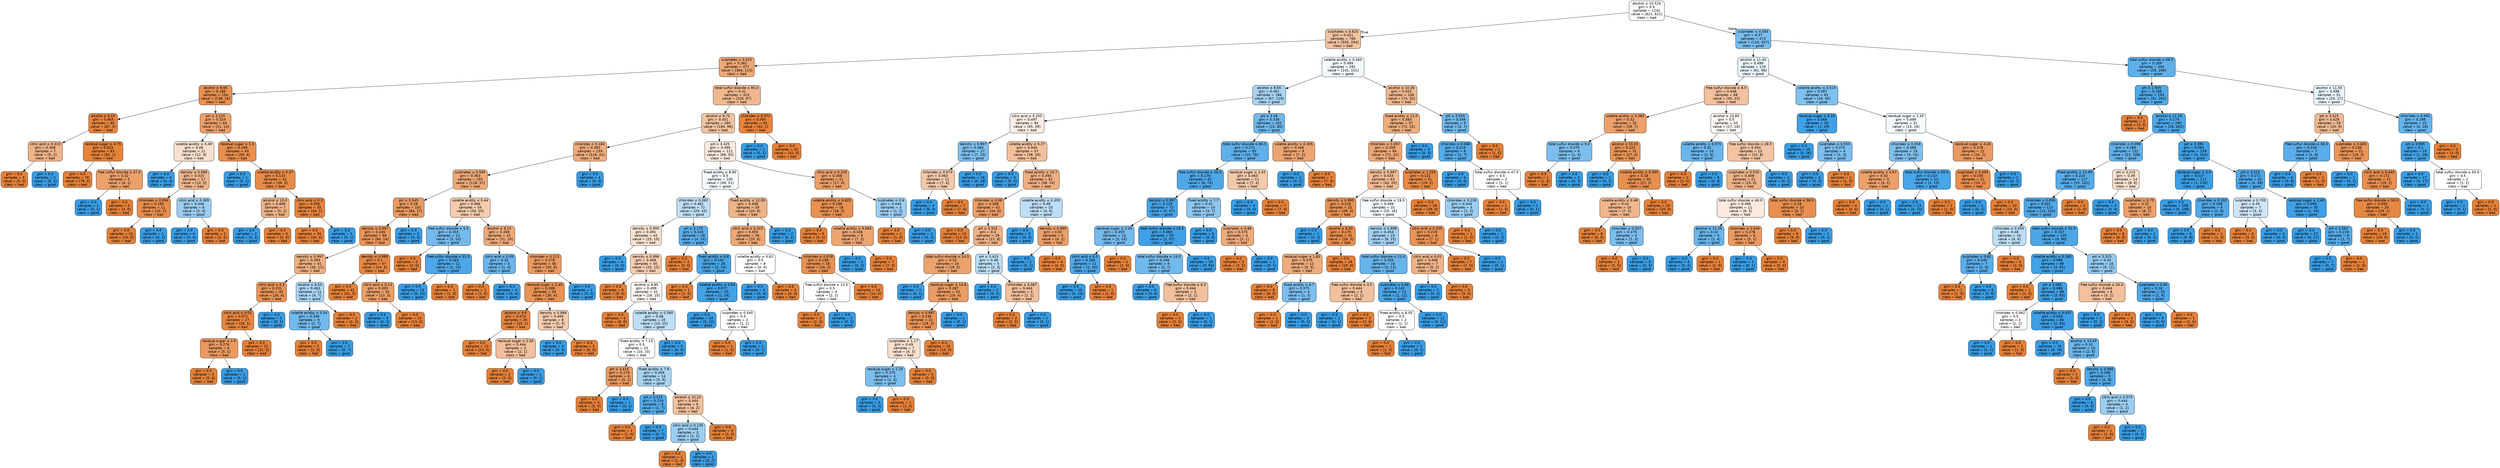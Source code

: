 digraph Tree {
node [shape=box, style="filled, rounded", color="black", fontname="helvetica"] ;
edge [fontname="helvetica"] ;
0 [label=<alcohol &le; 10.525<br/>gini = 0.5<br/>samples = 1242<br/>value = [621, 621]<br/>class = bad>, fillcolor="#ffffff"] ;
1 [label=<sulphates &le; 0.625<br/>gini = 0.451<br/>samples = 769<br/>value = [505, 264]<br/>class = bad>, fillcolor="#f3c3a1"] ;
0 -> 1 [labeldistance=2.5, labelangle=45, headlabel="True"] ;
2 [label=<sulphates &le; 0.525<br/>gini = 0.362<br/>samples = 477<br/>value = [364, 113]<br/>class = bad>, fillcolor="#eda876"] ;
1 -> 2 ;
3 [label=<alcohol &le; 9.65<br/>gini = 0.186<br/>samples = 154<br/>value = [138, 16]<br/>class = bad>, fillcolor="#e89050"] ;
2 -> 3 ;
4 [label=<alcohol &le; 9.15<br/>gini = 0.064<br/>samples = 90<br/>value = [87, 3]<br/>class = bad>, fillcolor="#e68540"] ;
3 -> 4 ;
5 [label=<citric acid &le; 0.315<br/>gini = 0.408<br/>samples = 7<br/>value = [5, 2]<br/>class = bad>, fillcolor="#efb388"] ;
4 -> 5 ;
6 [label=<gini = 0.0<br/>samples = 5<br/>value = [5, 0]<br/>class = bad>, fillcolor="#e58139"] ;
5 -> 6 ;
7 [label=<gini = 0.0<br/>samples = 2<br/>value = [0, 2]<br/>class = good>, fillcolor="#399de5"] ;
5 -> 7 ;
8 [label=<residual sugar &le; 4.75<br/>gini = 0.024<br/>samples = 83<br/>value = [82, 1]<br/>class = bad>, fillcolor="#e5833b"] ;
4 -> 8 ;
9 [label=<gini = 0.0<br/>samples = 78<br/>value = [78, 0]<br/>class = bad>, fillcolor="#e58139"] ;
8 -> 9 ;
10 [label=<free sulfur dioxide &le; 27.0<br/>gini = 0.32<br/>samples = 5<br/>value = [4, 1]<br/>class = bad>, fillcolor="#eca06a"] ;
8 -> 10 ;
11 [label=<gini = 0.0<br/>samples = 1<br/>value = [0, 1]<br/>class = good>, fillcolor="#399de5"] ;
10 -> 11 ;
12 [label=<gini = 0.0<br/>samples = 4<br/>value = [4, 0]<br/>class = bad>, fillcolor="#e58139"] ;
10 -> 12 ;
13 [label=<pH &le; 3.225<br/>gini = 0.324<br/>samples = 64<br/>value = [51, 13]<br/>class = bad>, fillcolor="#eca16b"] ;
3 -> 13 ;
14 [label=<volatile acidity &le; 0.49<br/>gini = 0.49<br/>samples = 21<br/>value = [12, 9]<br/>class = bad>, fillcolor="#f8e0ce"] ;
13 -> 14 ;
15 [label=<gini = 0.0<br/>samples = 4<br/>value = [0, 4]<br/>class = good>, fillcolor="#399de5"] ;
14 -> 15 ;
16 [label=<density &le; 0.996<br/>gini = 0.415<br/>samples = 17<br/>value = [12, 5]<br/>class = bad>, fillcolor="#f0b58b"] ;
14 -> 16 ;
17 [label=<chlorides &le; 0.094<br/>gini = 0.165<br/>samples = 11<br/>value = [10, 1]<br/>class = bad>, fillcolor="#e88e4d"] ;
16 -> 17 ;
18 [label=<gini = 0.0<br/>samples = 10<br/>value = [10, 0]<br/>class = bad>, fillcolor="#e58139"] ;
17 -> 18 ;
19 [label=<gini = 0.0<br/>samples = 1<br/>value = [0, 1]<br/>class = good>, fillcolor="#399de5"] ;
17 -> 19 ;
20 [label=<citric acid &le; 0.365<br/>gini = 0.444<br/>samples = 6<br/>value = [2, 4]<br/>class = good>, fillcolor="#9ccef2"] ;
16 -> 20 ;
21 [label=<gini = 0.0<br/>samples = 4<br/>value = [0, 4]<br/>class = good>, fillcolor="#399de5"] ;
20 -> 21 ;
22 [label=<gini = 0.0<br/>samples = 2<br/>value = [2, 0]<br/>class = bad>, fillcolor="#e58139"] ;
20 -> 22 ;
23 [label=<residual sugar &le; 1.3<br/>gini = 0.169<br/>samples = 43<br/>value = [39, 4]<br/>class = bad>, fillcolor="#e88e4d"] ;
13 -> 23 ;
24 [label=<gini = 0.0<br/>samples = 1<br/>value = [0, 1]<br/>class = good>, fillcolor="#399de5"] ;
23 -> 24 ;
25 [label=<volatile acidity &le; 0.47<br/>gini = 0.133<br/>samples = 42<br/>value = [39, 3]<br/>class = bad>, fillcolor="#e78b48"] ;
23 -> 25 ;
26 [label=<alcohol &le; 10.0<br/>gini = 0.408<br/>samples = 7<br/>value = [5, 2]<br/>class = bad>, fillcolor="#efb388"] ;
25 -> 26 ;
27 [label=<gini = 0.0<br/>samples = 2<br/>value = [0, 2]<br/>class = good>, fillcolor="#399de5"] ;
26 -> 27 ;
28 [label=<gini = 0.0<br/>samples = 5<br/>value = [5, 0]<br/>class = bad>, fillcolor="#e58139"] ;
26 -> 28 ;
29 [label=<citric acid &le; 0.3<br/>gini = 0.056<br/>samples = 35<br/>value = [34, 1]<br/>class = bad>, fillcolor="#e6853f"] ;
25 -> 29 ;
30 [label=<gini = 0.0<br/>samples = 34<br/>value = [34, 0]<br/>class = bad>, fillcolor="#e58139"] ;
29 -> 30 ;
31 [label=<gini = 0.0<br/>samples = 1<br/>value = [0, 1]<br/>class = good>, fillcolor="#399de5"] ;
29 -> 31 ;
32 [label=<total sulfur dioxide &le; 95.0<br/>gini = 0.42<br/>samples = 323<br/>value = [226, 97]<br/>class = bad>, fillcolor="#f0b78e"] ;
2 -> 32 ;
33 [label=<alcohol &le; 9.75<br/>gini = 0.451<br/>samples = 280<br/>value = [184, 96]<br/>class = bad>, fillcolor="#f3c3a0"] ;
32 -> 33 ;
34 [label=<chlorides &le; 0.184<br/>gini = 0.383<br/>samples = 159<br/>value = [118, 41]<br/>class = bad>, fillcolor="#eead7e"] ;
33 -> 34 ;
35 [label=<sulphates &le; 0.585<br/>gini = 0.363<br/>samples = 155<br/>value = [118, 37]<br/>class = bad>, fillcolor="#eda977"] ;
34 -> 35 ;
36 [label=<pH &le; 3.545<br/>gini = 0.28<br/>samples = 101<br/>value = [84, 17]<br/>class = bad>, fillcolor="#ea9a61"] ;
35 -> 36 ;
37 [label=<density &le; 0.997<br/>gini = 0.245<br/>samples = 98<br/>value = [84, 14]<br/>class = bad>, fillcolor="#e9965a"] ;
36 -> 37 ;
38 [label=<density &le; 0.997<br/>gini = 0.393<br/>samples = 41<br/>value = [30, 11]<br/>class = bad>, fillcolor="#efaf82"] ;
37 -> 38 ;
39 [label=<citric acid &le; 0.3<br/>gini = 0.231<br/>samples = 30<br/>value = [26, 4]<br/>class = bad>, fillcolor="#e99457"] ;
38 -> 39 ;
40 [label=<citric acid &le; 0.02<br/>gini = 0.071<br/>samples = 27<br/>value = [26, 1]<br/>class = bad>, fillcolor="#e68641"] ;
39 -> 40 ;
41 [label=<residual sugar &le; 2.0<br/>gini = 0.278<br/>samples = 6<br/>value = [5, 1]<br/>class = bad>, fillcolor="#ea9a61"] ;
40 -> 41 ;
42 [label=<gini = 0.0<br/>samples = 5<br/>value = [5, 0]<br/>class = bad>, fillcolor="#e58139"] ;
41 -> 42 ;
43 [label=<gini = 0.0<br/>samples = 1<br/>value = [0, 1]<br/>class = good>, fillcolor="#399de5"] ;
41 -> 43 ;
44 [label=<gini = 0.0<br/>samples = 21<br/>value = [21, 0]<br/>class = bad>, fillcolor="#e58139"] ;
40 -> 44 ;
45 [label=<gini = 0.0<br/>samples = 3<br/>value = [0, 3]<br/>class = good>, fillcolor="#399de5"] ;
39 -> 45 ;
46 [label=<alcohol &le; 9.55<br/>gini = 0.463<br/>samples = 11<br/>value = [4, 7]<br/>class = good>, fillcolor="#aad5f4"] ;
38 -> 46 ;
47 [label=<volatile acidity &le; 0.54<br/>gini = 0.346<br/>samples = 9<br/>value = [2, 7]<br/>class = good>, fillcolor="#72b9ec"] ;
46 -> 47 ;
48 [label=<gini = 0.0<br/>samples = 2<br/>value = [2, 0]<br/>class = bad>, fillcolor="#e58139"] ;
47 -> 48 ;
49 [label=<gini = 0.0<br/>samples = 7<br/>value = [0, 7]<br/>class = good>, fillcolor="#399de5"] ;
47 -> 49 ;
50 [label=<gini = 0.0<br/>samples = 2<br/>value = [2, 0]<br/>class = bad>, fillcolor="#e58139"] ;
46 -> 50 ;
51 [label=<density &le; 0.999<br/>gini = 0.1<br/>samples = 57<br/>value = [54, 3]<br/>class = bad>, fillcolor="#e68844"] ;
37 -> 51 ;
52 [label=<gini = 0.0<br/>samples = 41<br/>value = [41, 0]<br/>class = bad>, fillcolor="#e58139"] ;
51 -> 52 ;
53 [label=<citric acid &le; 0.13<br/>gini = 0.305<br/>samples = 16<br/>value = [13, 3]<br/>class = bad>, fillcolor="#eb9e67"] ;
51 -> 53 ;
54 [label=<gini = 0.0<br/>samples = 3<br/>value = [0, 3]<br/>class = good>, fillcolor="#399de5"] ;
53 -> 54 ;
55 [label=<gini = 0.0<br/>samples = 13<br/>value = [13, 0]<br/>class = bad>, fillcolor="#e58139"] ;
53 -> 55 ;
56 [label=<gini = 0.0<br/>samples = 3<br/>value = [0, 3]<br/>class = good>, fillcolor="#399de5"] ;
36 -> 56 ;
57 [label=<volatile acidity &le; 0.44<br/>gini = 0.466<br/>samples = 54<br/>value = [34, 20]<br/>class = bad>, fillcolor="#f4cbad"] ;
35 -> 57 ;
58 [label=<free sulfur dioxide &le; 5.5<br/>gini = 0.355<br/>samples = 13<br/>value = [3, 10]<br/>class = good>, fillcolor="#74baed"] ;
57 -> 58 ;
59 [label=<gini = 0.0<br/>samples = 2<br/>value = [2, 0]<br/>class = bad>, fillcolor="#e58139"] ;
58 -> 59 ;
60 [label=<free sulfur dioxide &le; 31.5<br/>gini = 0.165<br/>samples = 11<br/>value = [1, 10]<br/>class = good>, fillcolor="#4da7e8"] ;
58 -> 60 ;
61 [label=<gini = 0.0<br/>samples = 10<br/>value = [0, 10]<br/>class = good>, fillcolor="#399de5"] ;
60 -> 61 ;
62 [label=<gini = 0.0<br/>samples = 1<br/>value = [1, 0]<br/>class = bad>, fillcolor="#e58139"] ;
60 -> 62 ;
63 [label=<alcohol &le; 9.15<br/>gini = 0.369<br/>samples = 41<br/>value = [31, 10]<br/>class = bad>, fillcolor="#edaa79"] ;
57 -> 63 ;
64 [label=<citric acid &le; 0.09<br/>gini = 0.32<br/>samples = 5<br/>value = [1, 4]<br/>class = good>, fillcolor="#6ab6ec"] ;
63 -> 64 ;
65 [label=<gini = 0.0<br/>samples = 1<br/>value = [1, 0]<br/>class = bad>, fillcolor="#e58139"] ;
64 -> 65 ;
66 [label=<gini = 0.0<br/>samples = 4<br/>value = [0, 4]<br/>class = good>, fillcolor="#399de5"] ;
64 -> 66 ;
67 [label=<chlorides &le; 0.113<br/>gini = 0.278<br/>samples = 36<br/>value = [30, 6]<br/>class = bad>, fillcolor="#ea9a61"] ;
63 -> 67 ;
68 [label=<residual sugar &le; 2.45<br/>gini = 0.208<br/>samples = 34<br/>value = [30, 4]<br/>class = bad>, fillcolor="#e89253"] ;
67 -> 68 ;
69 [label=<alcohol &le; 9.6<br/>gini = 0.074<br/>samples = 26<br/>value = [25, 1]<br/>class = bad>, fillcolor="#e68641"] ;
68 -> 69 ;
70 [label=<gini = 0.0<br/>samples = 23<br/>value = [23, 0]<br/>class = bad>, fillcolor="#e58139"] ;
69 -> 70 ;
71 [label=<residual sugar &le; 2.05<br/>gini = 0.444<br/>samples = 3<br/>value = [2, 1]<br/>class = bad>, fillcolor="#f2c09c"] ;
69 -> 71 ;
72 [label=<gini = 0.0<br/>samples = 2<br/>value = [2, 0]<br/>class = bad>, fillcolor="#e58139"] ;
71 -> 72 ;
73 [label=<gini = 0.0<br/>samples = 1<br/>value = [0, 1]<br/>class = good>, fillcolor="#399de5"] ;
71 -> 73 ;
74 [label=<density &le; 0.998<br/>gini = 0.469<br/>samples = 8<br/>value = [5, 3]<br/>class = bad>, fillcolor="#f5cdb0"] ;
68 -> 74 ;
75 [label=<gini = 0.0<br/>samples = 3<br/>value = [0, 3]<br/>class = good>, fillcolor="#399de5"] ;
74 -> 75 ;
76 [label=<gini = 0.0<br/>samples = 5<br/>value = [5, 0]<br/>class = bad>, fillcolor="#e58139"] ;
74 -> 76 ;
77 [label=<gini = 0.0<br/>samples = 2<br/>value = [0, 2]<br/>class = good>, fillcolor="#399de5"] ;
67 -> 77 ;
78 [label=<gini = 0.0<br/>samples = 4<br/>value = [0, 4]<br/>class = good>, fillcolor="#399de5"] ;
34 -> 78 ;
79 [label=<pH &le; 3.425<br/>gini = 0.496<br/>samples = 121<br/>value = [66, 55]<br/>class = bad>, fillcolor="#fbeade"] ;
33 -> 79 ;
80 [label=<fixed acidity &le; 8.85<br/>gini = 0.5<br/>samples = 100<br/>value = [49, 51]<br/>class = good>, fillcolor="#f7fbfe"] ;
79 -> 80 ;
81 [label=<chlorides &le; 0.082<br/>gini = 0.481<br/>samples = 72<br/>value = [29, 43]<br/>class = good>, fillcolor="#bfdff7"] ;
80 -> 81 ;
82 [label=<density &le; 0.995<br/>gini = 0.491<br/>samples = 44<br/>value = [25, 19]<br/>class = bad>, fillcolor="#f9e1cf"] ;
81 -> 82 ;
83 [label=<gini = 0.0<br/>samples = 4<br/>value = [0, 4]<br/>class = good>, fillcolor="#399de5"] ;
82 -> 83 ;
84 [label=<density &le; 0.996<br/>gini = 0.469<br/>samples = 40<br/>value = [25, 15]<br/>class = bad>, fillcolor="#f5cdb0"] ;
82 -> 84 ;
85 [label=<gini = 0.0<br/>samples = 9<br/>value = [9, 0]<br/>class = bad>, fillcolor="#e58139"] ;
84 -> 85 ;
86 [label=<alcohol &le; 9.85<br/>gini = 0.499<br/>samples = 31<br/>value = [16, 15]<br/>class = bad>, fillcolor="#fdf7f3"] ;
84 -> 86 ;
87 [label=<gini = 0.0<br/>samples = 6<br/>value = [6, 0]<br/>class = bad>, fillcolor="#e58139"] ;
86 -> 87 ;
88 [label=<volatile acidity &le; 0.585<br/>gini = 0.48<br/>samples = 25<br/>value = [10, 15]<br/>class = good>, fillcolor="#bddef6"] ;
86 -> 88 ;
89 [label=<fixed acidity &le; 7.15<br/>gini = 0.5<br/>samples = 20<br/>value = [10, 10]<br/>class = bad>, fillcolor="#ffffff"] ;
88 -> 89 ;
90 [label=<pH &le; 3.415<br/>gini = 0.278<br/>samples = 6<br/>value = [5, 1]<br/>class = bad>, fillcolor="#ea9a61"] ;
89 -> 90 ;
91 [label=<gini = 0.0<br/>samples = 5<br/>value = [5, 0]<br/>class = bad>, fillcolor="#e58139"] ;
90 -> 91 ;
92 [label=<gini = 0.0<br/>samples = 1<br/>value = [0, 1]<br/>class = good>, fillcolor="#399de5"] ;
90 -> 92 ;
93 [label=<fixed acidity &le; 7.9<br/>gini = 0.459<br/>samples = 14<br/>value = [5, 9]<br/>class = good>, fillcolor="#a7d3f3"] ;
89 -> 93 ;
94 [label=<pH &le; 3.215<br/>gini = 0.219<br/>samples = 8<br/>value = [1, 7]<br/>class = good>, fillcolor="#55abe9"] ;
93 -> 94 ;
95 [label=<gini = 0.0<br/>samples = 1<br/>value = [1, 0]<br/>class = bad>, fillcolor="#e58139"] ;
94 -> 95 ;
96 [label=<gini = 0.0<br/>samples = 7<br/>value = [0, 7]<br/>class = good>, fillcolor="#399de5"] ;
94 -> 96 ;
97 [label=<alcohol &le; 10.25<br/>gini = 0.444<br/>samples = 6<br/>value = [4, 2]<br/>class = bad>, fillcolor="#f2c09c"] ;
93 -> 97 ;
98 [label=<citric acid &le; 0.135<br/>gini = 0.444<br/>samples = 3<br/>value = [1, 2]<br/>class = good>, fillcolor="#9ccef2"] ;
97 -> 98 ;
99 [label=<gini = 0.0<br/>samples = 1<br/>value = [1, 0]<br/>class = bad>, fillcolor="#e58139"] ;
98 -> 99 ;
100 [label=<gini = 0.0<br/>samples = 2<br/>value = [0, 2]<br/>class = good>, fillcolor="#399de5"] ;
98 -> 100 ;
101 [label=<gini = 0.0<br/>samples = 3<br/>value = [3, 0]<br/>class = bad>, fillcolor="#e58139"] ;
97 -> 101 ;
102 [label=<gini = 0.0<br/>samples = 5<br/>value = [0, 5]<br/>class = good>, fillcolor="#399de5"] ;
88 -> 102 ;
103 [label=<pH &le; 3.175<br/>gini = 0.245<br/>samples = 28<br/>value = [4, 24]<br/>class = good>, fillcolor="#5aade9"] ;
81 -> 103 ;
104 [label=<gini = 0.0<br/>samples = 2<br/>value = [2, 0]<br/>class = bad>, fillcolor="#e58139"] ;
103 -> 104 ;
105 [label=<fixed acidity &le; 6.8<br/>gini = 0.142<br/>samples = 26<br/>value = [2, 24]<br/>class = good>, fillcolor="#49a5e7"] ;
103 -> 105 ;
106 [label=<gini = 0.0<br/>samples = 1<br/>value = [1, 0]<br/>class = bad>, fillcolor="#e58139"] ;
105 -> 106 ;
107 [label=<volatile acidity &le; 0.84<br/>gini = 0.077<br/>samples = 25<br/>value = [1, 24]<br/>class = good>, fillcolor="#41a1e6"] ;
105 -> 107 ;
108 [label=<gini = 0.0<br/>samples = 23<br/>value = [0, 23]<br/>class = good>, fillcolor="#399de5"] ;
107 -> 108 ;
109 [label=<sulphates &le; 0.545<br/>gini = 0.5<br/>samples = 2<br/>value = [1, 1]<br/>class = bad>, fillcolor="#ffffff"] ;
107 -> 109 ;
110 [label=<gini = 0.0<br/>samples = 1<br/>value = [1, 0]<br/>class = bad>, fillcolor="#e58139"] ;
109 -> 110 ;
111 [label=<gini = 0.0<br/>samples = 1<br/>value = [0, 1]<br/>class = good>, fillcolor="#399de5"] ;
109 -> 111 ;
112 [label=<fixed acidity &le; 12.05<br/>gini = 0.408<br/>samples = 28<br/>value = [20, 8]<br/>class = bad>, fillcolor="#efb388"] ;
80 -> 112 ;
113 [label=<citric acid &le; 0.315<br/>gini = 0.355<br/>samples = 26<br/>value = [20, 6]<br/>class = bad>, fillcolor="#eda774"] ;
112 -> 113 ;
114 [label=<volatile acidity &le; 0.61<br/>gini = 0.5<br/>samples = 8<br/>value = [4, 4]<br/>class = bad>, fillcolor="#ffffff"] ;
113 -> 114 ;
115 [label=<gini = 0.0<br/>samples = 4<br/>value = [0, 4]<br/>class = good>, fillcolor="#399de5"] ;
114 -> 115 ;
116 [label=<gini = 0.0<br/>samples = 4<br/>value = [4, 0]<br/>class = bad>, fillcolor="#e58139"] ;
114 -> 116 ;
117 [label=<chlorides &le; 0.078<br/>gini = 0.198<br/>samples = 18<br/>value = [16, 2]<br/>class = bad>, fillcolor="#e89152"] ;
113 -> 117 ;
118 [label=<free sulfur dioxide &le; 13.5<br/>gini = 0.5<br/>samples = 4<br/>value = [2, 2]<br/>class = bad>, fillcolor="#ffffff"] ;
117 -> 118 ;
119 [label=<gini = 0.0<br/>samples = 2<br/>value = [2, 0]<br/>class = bad>, fillcolor="#e58139"] ;
118 -> 119 ;
120 [label=<gini = 0.0<br/>samples = 2<br/>value = [0, 2]<br/>class = good>, fillcolor="#399de5"] ;
118 -> 120 ;
121 [label=<gini = 0.0<br/>samples = 14<br/>value = [14, 0]<br/>class = bad>, fillcolor="#e58139"] ;
117 -> 121 ;
122 [label=<gini = 0.0<br/>samples = 2<br/>value = [0, 2]<br/>class = good>, fillcolor="#399de5"] ;
112 -> 122 ;
123 [label=<citric acid &le; 0.245<br/>gini = 0.308<br/>samples = 21<br/>value = [17, 4]<br/>class = bad>, fillcolor="#eb9f68"] ;
79 -> 123 ;
124 [label=<volatile acidity &le; 0.625<br/>gini = 0.198<br/>samples = 18<br/>value = [16, 2]<br/>class = bad>, fillcolor="#e89152"] ;
123 -> 124 ;
125 [label=<gini = 0.0<br/>samples = 9<br/>value = [9, 0]<br/>class = bad>, fillcolor="#e58139"] ;
124 -> 125 ;
126 [label=<volatile acidity &le; 0.665<br/>gini = 0.346<br/>samples = 9<br/>value = [7, 2]<br/>class = bad>, fillcolor="#eca572"] ;
124 -> 126 ;
127 [label=<gini = 0.0<br/>samples = 2<br/>value = [0, 2]<br/>class = good>, fillcolor="#399de5"] ;
126 -> 127 ;
128 [label=<gini = 0.0<br/>samples = 7<br/>value = [7, 0]<br/>class = bad>, fillcolor="#e58139"] ;
126 -> 128 ;
129 [label=<sulphates &le; 0.6<br/>gini = 0.444<br/>samples = 3<br/>value = [1, 2]<br/>class = good>, fillcolor="#9ccef2"] ;
123 -> 129 ;
130 [label=<gini = 0.0<br/>samples = 1<br/>value = [1, 0]<br/>class = bad>, fillcolor="#e58139"] ;
129 -> 130 ;
131 [label=<gini = 0.0<br/>samples = 2<br/>value = [0, 2]<br/>class = good>, fillcolor="#399de5"] ;
129 -> 131 ;
132 [label=<chlorides &le; 0.072<br/>gini = 0.045<br/>samples = 43<br/>value = [42, 1]<br/>class = bad>, fillcolor="#e6843e"] ;
32 -> 132 ;
133 [label=<gini = 0.0<br/>samples = 1<br/>value = [0, 1]<br/>class = good>, fillcolor="#399de5"] ;
132 -> 133 ;
134 [label=<gini = 0.0<br/>samples = 42<br/>value = [42, 0]<br/>class = bad>, fillcolor="#e58139"] ;
132 -> 134 ;
135 [label=<volatile acidity &le; 0.565<br/>gini = 0.499<br/>samples = 292<br/>value = [141, 151]<br/>class = good>, fillcolor="#f2f9fd"] ;
1 -> 135 ;
136 [label=<alcohol &le; 9.65<br/>gini = 0.461<br/>samples = 186<br/>value = [67, 119]<br/>class = good>, fillcolor="#a8d4f4"] ;
135 -> 136 ;
137 [label=<citric acid &le; 0.255<br/>gini = 0.497<br/>samples = 84<br/>value = [45, 39]<br/>class = bad>, fillcolor="#fceee5"] ;
136 -> 137 ;
138 [label=<density &le; 0.997<br/>gini = 0.384<br/>samples = 27<br/>value = [7, 20]<br/>class = good>, fillcolor="#7ebfee"] ;
137 -> 138 ;
139 [label=<chlorides &le; 0.073<br/>gini = 0.463<br/>samples = 11<br/>value = [7, 4]<br/>class = bad>, fillcolor="#f4c9aa"] ;
138 -> 139 ;
140 [label=<gini = 0.0<br/>samples = 4<br/>value = [0, 4]<br/>class = good>, fillcolor="#399de5"] ;
139 -> 140 ;
141 [label=<gini = 0.0<br/>samples = 7<br/>value = [7, 0]<br/>class = bad>, fillcolor="#e58139"] ;
139 -> 141 ;
142 [label=<gini = 0.0<br/>samples = 16<br/>value = [0, 16]<br/>class = good>, fillcolor="#399de5"] ;
138 -> 142 ;
143 [label=<volatile acidity &le; 0.27<br/>gini = 0.444<br/>samples = 57<br/>value = [38, 19]<br/>class = bad>, fillcolor="#f2c09c"] ;
137 -> 143 ;
144 [label=<gini = 0.0<br/>samples = 5<br/>value = [0, 5]<br/>class = good>, fillcolor="#399de5"] ;
143 -> 144 ;
145 [label=<fixed acidity &le; 10.7<br/>gini = 0.393<br/>samples = 52<br/>value = [38, 14]<br/>class = bad>, fillcolor="#efaf82"] ;
143 -> 145 ;
146 [label=<chlorides &le; 0.08<br/>gini = 0.308<br/>samples = 42<br/>value = [34, 8]<br/>class = bad>, fillcolor="#eb9f68"] ;
145 -> 146 ;
147 [label=<gini = 0.0<br/>samples = 13<br/>value = [13, 0]<br/>class = bad>, fillcolor="#e58139"] ;
146 -> 147 ;
148 [label=<pH &le; 3.315<br/>gini = 0.4<br/>samples = 29<br/>value = [21, 8]<br/>class = bad>, fillcolor="#efb184"] ;
146 -> 148 ;
149 [label=<total sulfur dioxide &le; 14.5<br/>gini = 0.33<br/>samples = 24<br/>value = [19, 5]<br/>class = bad>, fillcolor="#eca26d"] ;
148 -> 149 ;
150 [label=<gini = 0.0<br/>samples = 1<br/>value = [0, 1]<br/>class = good>, fillcolor="#399de5"] ;
149 -> 150 ;
151 [label=<residual sugar &le; 14.6<br/>gini = 0.287<br/>samples = 23<br/>value = [19, 4]<br/>class = bad>, fillcolor="#ea9c63"] ;
149 -> 151 ;
152 [label=<density &le; 0.997<br/>gini = 0.236<br/>samples = 22<br/>value = [19, 3]<br/>class = bad>, fillcolor="#e99558"] ;
151 -> 152 ;
153 [label=<sulphates &le; 1.17<br/>gini = 0.49<br/>samples = 7<br/>value = [4, 3]<br/>class = bad>, fillcolor="#f8e0ce"] ;
152 -> 153 ;
154 [label=<residual sugar &le; 2.25<br/>gini = 0.375<br/>samples = 4<br/>value = [1, 3]<br/>class = good>, fillcolor="#7bbeee"] ;
153 -> 154 ;
155 [label=<gini = 0.0<br/>samples = 3<br/>value = [0, 3]<br/>class = good>, fillcolor="#399de5"] ;
154 -> 155 ;
156 [label=<gini = 0.0<br/>samples = 1<br/>value = [1, 0]<br/>class = bad>, fillcolor="#e58139"] ;
154 -> 156 ;
157 [label=<gini = 0.0<br/>samples = 3<br/>value = [3, 0]<br/>class = bad>, fillcolor="#e58139"] ;
153 -> 157 ;
158 [label=<gini = 0.0<br/>samples = 15<br/>value = [15, 0]<br/>class = bad>, fillcolor="#e58139"] ;
152 -> 158 ;
159 [label=<gini = 0.0<br/>samples = 1<br/>value = [0, 1]<br/>class = good>, fillcolor="#399de5"] ;
151 -> 159 ;
160 [label=<pH &le; 3.415<br/>gini = 0.48<br/>samples = 5<br/>value = [2, 3]<br/>class = good>, fillcolor="#bddef6"] ;
148 -> 160 ;
161 [label=<gini = 0.0<br/>samples = 2<br/>value = [0, 2]<br/>class = good>, fillcolor="#399de5"] ;
160 -> 161 ;
162 [label=<chlorides &le; 0.087<br/>gini = 0.444<br/>samples = 3<br/>value = [2, 1]<br/>class = bad>, fillcolor="#f2c09c"] ;
160 -> 162 ;
163 [label=<gini = 0.0<br/>samples = 2<br/>value = [2, 0]<br/>class = bad>, fillcolor="#e58139"] ;
162 -> 163 ;
164 [label=<gini = 0.0<br/>samples = 1<br/>value = [0, 1]<br/>class = good>, fillcolor="#399de5"] ;
162 -> 164 ;
165 [label=<volatile acidity &le; 0.355<br/>gini = 0.48<br/>samples = 10<br/>value = [4, 6]<br/>class = good>, fillcolor="#bddef6"] ;
145 -> 165 ;
166 [label=<gini = 0.0<br/>samples = 5<br/>value = [0, 5]<br/>class = good>, fillcolor="#399de5"] ;
165 -> 166 ;
167 [label=<density &le; 0.999<br/>gini = 0.32<br/>samples = 5<br/>value = [4, 1]<br/>class = bad>, fillcolor="#eca06a"] ;
165 -> 167 ;
168 [label=<gini = 0.0<br/>samples = 1<br/>value = [0, 1]<br/>class = good>, fillcolor="#399de5"] ;
167 -> 168 ;
169 [label=<gini = 0.0<br/>samples = 4<br/>value = [4, 0]<br/>class = bad>, fillcolor="#e58139"] ;
167 -> 169 ;
170 [label=<pH &le; 3.48<br/>gini = 0.338<br/>samples = 102<br/>value = [22, 80]<br/>class = good>, fillcolor="#6fb8ec"] ;
136 -> 170 ;
171 [label=<total sulfur dioxide &le; 84.5<br/>gini = 0.271<br/>samples = 93<br/>value = [15, 78]<br/>class = good>, fillcolor="#5fb0ea"] ;
170 -> 171 ;
172 [label=<free sulfur dioxide &le; 28.5<br/>gini = 0.176<br/>samples = 82<br/>value = [8, 74]<br/>class = good>, fillcolor="#4ea8e8"] ;
171 -> 172 ;
173 [label=<density &le; 0.997<br/>gini = 0.129<br/>samples = 72<br/>value = [5, 67]<br/>class = good>, fillcolor="#48a4e7"] ;
172 -> 173 ;
174 [label=<residual sugar &le; 2.05<br/>gini = 0.355<br/>samples = 13<br/>value = [3, 10]<br/>class = good>, fillcolor="#74baed"] ;
173 -> 174 ;
175 [label=<citric acid &le; 0.5<br/>gini = 0.165<br/>samples = 11<br/>value = [1, 10]<br/>class = good>, fillcolor="#4da7e8"] ;
174 -> 175 ;
176 [label=<gini = 0.0<br/>samples = 10<br/>value = [0, 10]<br/>class = good>, fillcolor="#399de5"] ;
175 -> 176 ;
177 [label=<gini = 0.0<br/>samples = 1<br/>value = [1, 0]<br/>class = bad>, fillcolor="#e58139"] ;
175 -> 177 ;
178 [label=<gini = 0.0<br/>samples = 2<br/>value = [2, 0]<br/>class = bad>, fillcolor="#e58139"] ;
174 -> 178 ;
179 [label=<total sulfur dioxide &le; 16.5<br/>gini = 0.065<br/>samples = 59<br/>value = [2, 57]<br/>class = good>, fillcolor="#40a0e6"] ;
173 -> 179 ;
180 [label=<total sulfur dioxide &le; 14.5<br/>gini = 0.346<br/>samples = 9<br/>value = [2, 7]<br/>class = good>, fillcolor="#72b9ec"] ;
179 -> 180 ;
181 [label=<gini = 0.0<br/>samples = 6<br/>value = [0, 6]<br/>class = good>, fillcolor="#399de5"] ;
180 -> 181 ;
182 [label=<free sulfur dioxide &le; 6.5<br/>gini = 0.444<br/>samples = 3<br/>value = [2, 1]<br/>class = bad>, fillcolor="#f2c09c"] ;
180 -> 182 ;
183 [label=<gini = 0.0<br/>samples = 2<br/>value = [2, 0]<br/>class = bad>, fillcolor="#e58139"] ;
182 -> 183 ;
184 [label=<gini = 0.0<br/>samples = 1<br/>value = [0, 1]<br/>class = good>, fillcolor="#399de5"] ;
182 -> 184 ;
185 [label=<gini = 0.0<br/>samples = 50<br/>value = [0, 50]<br/>class = good>, fillcolor="#399de5"] ;
179 -> 185 ;
186 [label=<fixed acidity &le; 7.7<br/>gini = 0.42<br/>samples = 10<br/>value = [3, 7]<br/>class = good>, fillcolor="#8ec7f0"] ;
172 -> 186 ;
187 [label=<gini = 0.0<br/>samples = 6<br/>value = [0, 6]<br/>class = good>, fillcolor="#399de5"] ;
186 -> 187 ;
188 [label=<sulphates &le; 0.88<br/>gini = 0.375<br/>samples = 4<br/>value = [3, 1]<br/>class = bad>, fillcolor="#eeab7b"] ;
186 -> 188 ;
189 [label=<gini = 0.0<br/>samples = 3<br/>value = [3, 0]<br/>class = bad>, fillcolor="#e58139"] ;
188 -> 189 ;
190 [label=<gini = 0.0<br/>samples = 1<br/>value = [0, 1]<br/>class = good>, fillcolor="#399de5"] ;
188 -> 190 ;
191 [label=<residual sugar &le; 2.45<br/>gini = 0.463<br/>samples = 11<br/>value = [7, 4]<br/>class = bad>, fillcolor="#f4c9aa"] ;
171 -> 191 ;
192 [label=<gini = 0.0<br/>samples = 4<br/>value = [0, 4]<br/>class = good>, fillcolor="#399de5"] ;
191 -> 192 ;
193 [label=<gini = 0.0<br/>samples = 7<br/>value = [7, 0]<br/>class = bad>, fillcolor="#e58139"] ;
191 -> 193 ;
194 [label=<volatile acidity &le; 0.305<br/>gini = 0.346<br/>samples = 9<br/>value = [7, 2]<br/>class = bad>, fillcolor="#eca572"] ;
170 -> 194 ;
195 [label=<gini = 0.0<br/>samples = 2<br/>value = [0, 2]<br/>class = good>, fillcolor="#399de5"] ;
194 -> 195 ;
196 [label=<gini = 0.0<br/>samples = 7<br/>value = [7, 0]<br/>class = bad>, fillcolor="#e58139"] ;
194 -> 196 ;
197 [label=<alcohol &le; 10.35<br/>gini = 0.422<br/>samples = 106<br/>value = [74, 32]<br/>class = bad>, fillcolor="#f0b78f"] ;
135 -> 197 ;
198 [label=<fixed acidity &le; 11.0<br/>gini = 0.383<br/>samples = 97<br/>value = [72, 25]<br/>class = bad>, fillcolor="#eead7e"] ;
197 -> 198 ;
199 [label=<chlorides &le; 0.097<br/>gini = 0.359<br/>samples = 94<br/>value = [72, 22]<br/>class = bad>, fillcolor="#eda876"] ;
198 -> 199 ;
200 [label=<density &le; 0.997<br/>gini = 0.433<br/>samples = 63<br/>value = [43, 20]<br/>class = bad>, fillcolor="#f1bc95"] ;
199 -> 200 ;
201 [label=<density &le; 0.995<br/>gini = 0.219<br/>samples = 32<br/>value = [28, 4]<br/>class = bad>, fillcolor="#e99355"] ;
200 -> 201 ;
202 [label=<gini = 0.0<br/>samples = 1<br/>value = [0, 1]<br/>class = good>, fillcolor="#399de5"] ;
201 -> 202 ;
203 [label=<alcohol &le; 9.55<br/>gini = 0.175<br/>samples = 31<br/>value = [28, 3]<br/>class = bad>, fillcolor="#e88e4e"] ;
201 -> 203 ;
204 [label=<residual sugar &le; 1.85<br/>gini = 0.375<br/>samples = 12<br/>value = [9, 3]<br/>class = bad>, fillcolor="#eeab7b"] ;
203 -> 204 ;
205 [label=<gini = 0.0<br/>samples = 8<br/>value = [8, 0]<br/>class = bad>, fillcolor="#e58139"] ;
204 -> 205 ;
206 [label=<fixed acidity &le; 6.7<br/>gini = 0.375<br/>samples = 4<br/>value = [1, 3]<br/>class = good>, fillcolor="#7bbeee"] ;
204 -> 206 ;
207 [label=<gini = 0.0<br/>samples = 1<br/>value = [1, 0]<br/>class = bad>, fillcolor="#e58139"] ;
206 -> 207 ;
208 [label=<gini = 0.0<br/>samples = 3<br/>value = [0, 3]<br/>class = good>, fillcolor="#399de5"] ;
206 -> 208 ;
209 [label=<gini = 0.0<br/>samples = 19<br/>value = [19, 0]<br/>class = bad>, fillcolor="#e58139"] ;
203 -> 209 ;
210 [label=<free sulfur dioxide &le; 19.5<br/>gini = 0.499<br/>samples = 31<br/>value = [15, 16]<br/>class = good>, fillcolor="#f3f9fd"] ;
200 -> 210 ;
211 [label=<density &le; 0.998<br/>gini = 0.454<br/>samples = 23<br/>value = [8, 15]<br/>class = good>, fillcolor="#a3d1f3"] ;
210 -> 211 ;
212 [label=<total sulfur dioxide &le; 21.0<br/>gini = 0.305<br/>samples = 16<br/>value = [3, 13]<br/>class = good>, fillcolor="#67b4eb"] ;
211 -> 212 ;
213 [label=<free sulfur dioxide &le; 3.5<br/>gini = 0.444<br/>samples = 3<br/>value = [2, 1]<br/>class = bad>, fillcolor="#f2c09c"] ;
212 -> 213 ;
214 [label=<gini = 0.0<br/>samples = 1<br/>value = [0, 1]<br/>class = good>, fillcolor="#399de5"] ;
213 -> 214 ;
215 [label=<gini = 0.0<br/>samples = 2<br/>value = [2, 0]<br/>class = bad>, fillcolor="#e58139"] ;
213 -> 215 ;
216 [label=<sulphates &le; 0.66<br/>gini = 0.142<br/>samples = 13<br/>value = [1, 12]<br/>class = good>, fillcolor="#49a5e7"] ;
212 -> 216 ;
217 [label=<fixed acidity &le; 8.05<br/>gini = 0.5<br/>samples = 2<br/>value = [1, 1]<br/>class = bad>, fillcolor="#ffffff"] ;
216 -> 217 ;
218 [label=<gini = 0.0<br/>samples = 1<br/>value = [1, 0]<br/>class = bad>, fillcolor="#e58139"] ;
217 -> 218 ;
219 [label=<gini = 0.0<br/>samples = 1<br/>value = [0, 1]<br/>class = good>, fillcolor="#399de5"] ;
217 -> 219 ;
220 [label=<gini = 0.0<br/>samples = 11<br/>value = [0, 11]<br/>class = good>, fillcolor="#399de5"] ;
216 -> 220 ;
221 [label=<citric acid &le; 0.01<br/>gini = 0.408<br/>samples = 7<br/>value = [5, 2]<br/>class = bad>, fillcolor="#efb388"] ;
211 -> 221 ;
222 [label=<gini = 0.0<br/>samples = 2<br/>value = [0, 2]<br/>class = good>, fillcolor="#399de5"] ;
221 -> 222 ;
223 [label=<gini = 0.0<br/>samples = 5<br/>value = [5, 0]<br/>class = bad>, fillcolor="#e58139"] ;
221 -> 223 ;
224 [label=<citric acid &le; 0.305<br/>gini = 0.219<br/>samples = 8<br/>value = [7, 1]<br/>class = bad>, fillcolor="#e99355"] ;
210 -> 224 ;
225 [label=<gini = 0.0<br/>samples = 7<br/>value = [7, 0]<br/>class = bad>, fillcolor="#e58139"] ;
224 -> 225 ;
226 [label=<gini = 0.0<br/>samples = 1<br/>value = [0, 1]<br/>class = good>, fillcolor="#399de5"] ;
224 -> 226 ;
227 [label=<sulphates &le; 1.255<br/>gini = 0.121<br/>samples = 31<br/>value = [29, 2]<br/>class = bad>, fillcolor="#e78a47"] ;
199 -> 227 ;
228 [label=<gini = 0.0<br/>samples = 28<br/>value = [28, 0]<br/>class = bad>, fillcolor="#e58139"] ;
227 -> 228 ;
229 [label=<chlorides &le; 0.226<br/>gini = 0.444<br/>samples = 3<br/>value = [1, 2]<br/>class = good>, fillcolor="#9ccef2"] ;
227 -> 229 ;
230 [label=<gini = 0.0<br/>samples = 1<br/>value = [1, 0]<br/>class = bad>, fillcolor="#e58139"] ;
229 -> 230 ;
231 [label=<gini = 0.0<br/>samples = 2<br/>value = [0, 2]<br/>class = good>, fillcolor="#399de5"] ;
229 -> 231 ;
232 [label=<gini = 0.0<br/>samples = 3<br/>value = [0, 3]<br/>class = good>, fillcolor="#399de5"] ;
198 -> 232 ;
233 [label=<pH &le; 3.555<br/>gini = 0.346<br/>samples = 9<br/>value = [2, 7]<br/>class = good>, fillcolor="#72b9ec"] ;
197 -> 233 ;
234 [label=<chlorides &le; 0.086<br/>gini = 0.219<br/>samples = 8<br/>value = [1, 7]<br/>class = good>, fillcolor="#55abe9"] ;
233 -> 234 ;
235 [label=<gini = 0.0<br/>samples = 6<br/>value = [0, 6]<br/>class = good>, fillcolor="#399de5"] ;
234 -> 235 ;
236 [label=<total sulfur dioxide &le; 47.5<br/>gini = 0.5<br/>samples = 2<br/>value = [1, 1]<br/>class = bad>, fillcolor="#ffffff"] ;
234 -> 236 ;
237 [label=<gini = 0.0<br/>samples = 1<br/>value = [1, 0]<br/>class = bad>, fillcolor="#e58139"] ;
236 -> 237 ;
238 [label=<gini = 0.0<br/>samples = 1<br/>value = [0, 1]<br/>class = good>, fillcolor="#399de5"] ;
236 -> 238 ;
239 [label=<gini = 0.0<br/>samples = 1<br/>value = [1, 0]<br/>class = bad>, fillcolor="#e58139"] ;
233 -> 239 ;
240 [label=<sulphates &le; 0.585<br/>gini = 0.37<br/>samples = 473<br/>value = [116, 357]<br/>class = good>, fillcolor="#79bded"] ;
0 -> 240 [labeldistance=2.5, labelangle=-45, headlabel="False"] ;
241 [label=<alcohol &le; 11.45<br/>gini = 0.499<br/>samples = 129<br/>value = [61, 68]<br/>class = good>, fillcolor="#ebf5fc"] ;
240 -> 241 ;
242 [label=<free sulfur dioxide &le; 8.5<br/>gini = 0.448<br/>samples = 68<br/>value = [45, 23]<br/>class = bad>, fillcolor="#f2c19e"] ;
241 -> 242 ;
243 [label=<volatile acidity &le; 0.385<br/>gini = 0.32<br/>samples = 35<br/>value = [28, 7]<br/>class = bad>, fillcolor="#eca06a"] ;
242 -> 243 ;
244 [label=<total sulfur dioxide &le; 9.0<br/>gini = 0.375<br/>samples = 4<br/>value = [1, 3]<br/>class = good>, fillcolor="#7bbeee"] ;
243 -> 244 ;
245 [label=<gini = 0.0<br/>samples = 1<br/>value = [1, 0]<br/>class = bad>, fillcolor="#e58139"] ;
244 -> 245 ;
246 [label=<gini = 0.0<br/>samples = 3<br/>value = [0, 3]<br/>class = good>, fillcolor="#399de5"] ;
244 -> 246 ;
247 [label=<alcohol &le; 10.65<br/>gini = 0.225<br/>samples = 31<br/>value = [27, 4]<br/>class = bad>, fillcolor="#e99456"] ;
243 -> 247 ;
248 [label=<gini = 0.0<br/>samples = 1<br/>value = [0, 1]<br/>class = good>, fillcolor="#399de5"] ;
247 -> 248 ;
249 [label=<volatile acidity &le; 0.585<br/>gini = 0.18<br/>samples = 30<br/>value = [27, 3]<br/>class = bad>, fillcolor="#e88f4f"] ;
247 -> 249 ;
250 [label=<volatile acidity &le; 0.48<br/>gini = 0.42<br/>samples = 10<br/>value = [7, 3]<br/>class = bad>, fillcolor="#f0b78e"] ;
249 -> 250 ;
251 [label=<gini = 0.0<br/>samples = 6<br/>value = [6, 0]<br/>class = bad>, fillcolor="#e58139"] ;
250 -> 251 ;
252 [label=<chlorides &le; 0.057<br/>gini = 0.375<br/>samples = 4<br/>value = [1, 3]<br/>class = good>, fillcolor="#7bbeee"] ;
250 -> 252 ;
253 [label=<gini = 0.0<br/>samples = 1<br/>value = [1, 0]<br/>class = bad>, fillcolor="#e58139"] ;
252 -> 253 ;
254 [label=<gini = 0.0<br/>samples = 3<br/>value = [0, 3]<br/>class = good>, fillcolor="#399de5"] ;
252 -> 254 ;
255 [label=<gini = 0.0<br/>samples = 20<br/>value = [20, 0]<br/>class = bad>, fillcolor="#e58139"] ;
249 -> 255 ;
256 [label=<alcohol &le; 10.85<br/>gini = 0.5<br/>samples = 33<br/>value = [17, 16]<br/>class = bad>, fillcolor="#fdf8f3"] ;
242 -> 256 ;
257 [label=<volatile acidity &le; 0.575<br/>gini = 0.32<br/>samples = 10<br/>value = [2, 8]<br/>class = good>, fillcolor="#6ab6ec"] ;
256 -> 257 ;
258 [label=<gini = 0.0<br/>samples = 2<br/>value = [2, 0]<br/>class = bad>, fillcolor="#e58139"] ;
257 -> 258 ;
259 [label=<gini = 0.0<br/>samples = 8<br/>value = [0, 8]<br/>class = good>, fillcolor="#399de5"] ;
257 -> 259 ;
260 [label=<free sulfur dioxide &le; 28.5<br/>gini = 0.454<br/>samples = 23<br/>value = [15, 8]<br/>class = bad>, fillcolor="#f3c4a3"] ;
256 -> 260 ;
261 [label=<sulphates &le; 0.535<br/>gini = 0.408<br/>samples = 21<br/>value = [15, 6]<br/>class = bad>, fillcolor="#efb388"] ;
260 -> 261 ;
262 [label=<total sulfur dioxide &le; 40.0<br/>gini = 0.496<br/>samples = 11<br/>value = [6, 5]<br/>class = bad>, fillcolor="#fbeade"] ;
261 -> 262 ;
263 [label=<alcohol &le; 11.35<br/>gini = 0.32<br/>samples = 5<br/>value = [1, 4]<br/>class = good>, fillcolor="#6ab6ec"] ;
262 -> 263 ;
264 [label=<gini = 0.0<br/>samples = 4<br/>value = [0, 4]<br/>class = good>, fillcolor="#399de5"] ;
263 -> 264 ;
265 [label=<gini = 0.0<br/>samples = 1<br/>value = [1, 0]<br/>class = bad>, fillcolor="#e58139"] ;
263 -> 265 ;
266 [label=<chlorides &le; 0.046<br/>gini = 0.278<br/>samples = 6<br/>value = [5, 1]<br/>class = bad>, fillcolor="#ea9a61"] ;
262 -> 266 ;
267 [label=<gini = 0.0<br/>samples = 1<br/>value = [0, 1]<br/>class = good>, fillcolor="#399de5"] ;
266 -> 267 ;
268 [label=<gini = 0.0<br/>samples = 5<br/>value = [5, 0]<br/>class = bad>, fillcolor="#e58139"] ;
266 -> 268 ;
269 [label=<total sulfur dioxide &le; 98.5<br/>gini = 0.18<br/>samples = 10<br/>value = [9, 1]<br/>class = bad>, fillcolor="#e88f4f"] ;
261 -> 269 ;
270 [label=<gini = 0.0<br/>samples = 9<br/>value = [9, 0]<br/>class = bad>, fillcolor="#e58139"] ;
269 -> 270 ;
271 [label=<gini = 0.0<br/>samples = 1<br/>value = [0, 1]<br/>class = good>, fillcolor="#399de5"] ;
269 -> 271 ;
272 [label=<gini = 0.0<br/>samples = 2<br/>value = [0, 2]<br/>class = good>, fillcolor="#399de5"] ;
260 -> 272 ;
273 [label=<volatile acidity &le; 0.515<br/>gini = 0.387<br/>samples = 61<br/>value = [16, 45]<br/>class = good>, fillcolor="#7fc0ee"] ;
241 -> 273 ;
274 [label=<residual sugar &le; 6.25<br/>gini = 0.064<br/>samples = 30<br/>value = [1, 29]<br/>class = good>, fillcolor="#40a0e6"] ;
273 -> 274 ;
275 [label=<gini = 0.0<br/>samples = 26<br/>value = [0, 26]<br/>class = good>, fillcolor="#399de5"] ;
274 -> 275 ;
276 [label=<sulphates &le; 0.555<br/>gini = 0.375<br/>samples = 4<br/>value = [1, 3]<br/>class = good>, fillcolor="#7bbeee"] ;
274 -> 276 ;
277 [label=<gini = 0.0<br/>samples = 3<br/>value = [0, 3]<br/>class = good>, fillcolor="#399de5"] ;
276 -> 277 ;
278 [label=<gini = 0.0<br/>samples = 1<br/>value = [1, 0]<br/>class = bad>, fillcolor="#e58139"] ;
276 -> 278 ;
279 [label=<residual sugar &le; 2.35<br/>gini = 0.499<br/>samples = 31<br/>value = [15, 16]<br/>class = good>, fillcolor="#f3f9fd"] ;
273 -> 279 ;
280 [label=<chlorides &le; 0.058<br/>gini = 0.388<br/>samples = 19<br/>value = [5, 14]<br/>class = good>, fillcolor="#80c0ee"] ;
279 -> 280 ;
281 [label=<volatile acidity &le; 0.67<br/>gini = 0.32<br/>samples = 5<br/>value = [4, 1]<br/>class = bad>, fillcolor="#eca06a"] ;
280 -> 281 ;
282 [label=<gini = 0.0<br/>samples = 4<br/>value = [4, 0]<br/>class = bad>, fillcolor="#e58139"] ;
281 -> 282 ;
283 [label=<gini = 0.0<br/>samples = 1<br/>value = [0, 1]<br/>class = good>, fillcolor="#399de5"] ;
281 -> 283 ;
284 [label=<total sulfur dioxide &le; 50.0<br/>gini = 0.133<br/>samples = 14<br/>value = [1, 13]<br/>class = good>, fillcolor="#48a5e7"] ;
280 -> 284 ;
285 [label=<gini = 0.0<br/>samples = 13<br/>value = [0, 13]<br/>class = good>, fillcolor="#399de5"] ;
284 -> 285 ;
286 [label=<gini = 0.0<br/>samples = 1<br/>value = [1, 0]<br/>class = bad>, fillcolor="#e58139"] ;
284 -> 286 ;
287 [label=<residual sugar &le; 4.45<br/>gini = 0.278<br/>samples = 12<br/>value = [10, 2]<br/>class = bad>, fillcolor="#ea9a61"] ;
279 -> 287 ;
288 [label=<sulphates &le; 0.495<br/>gini = 0.165<br/>samples = 11<br/>value = [10, 1]<br/>class = bad>, fillcolor="#e88e4d"] ;
287 -> 288 ;
289 [label=<gini = 0.0<br/>samples = 1<br/>value = [0, 1]<br/>class = good>, fillcolor="#399de5"] ;
288 -> 289 ;
290 [label=<gini = 0.0<br/>samples = 10<br/>value = [10, 0]<br/>class = bad>, fillcolor="#e58139"] ;
288 -> 290 ;
291 [label=<gini = 0.0<br/>samples = 1<br/>value = [0, 1]<br/>class = good>, fillcolor="#399de5"] ;
287 -> 291 ;
292 [label=<total sulfur dioxide &le; 66.5<br/>gini = 0.269<br/>samples = 344<br/>value = [55, 289]<br/>class = good>, fillcolor="#5fb0ea"] ;
240 -> 292 ;
293 [label=<pH &le; 2.935<br/>gini = 0.189<br/>samples = 293<br/>value = [31, 262]<br/>class = good>, fillcolor="#50a9e8"] ;
292 -> 293 ;
294 [label=<gini = 0.0<br/>samples = 3<br/>value = [3, 0]<br/>class = bad>, fillcolor="#e58139"] ;
293 -> 294 ;
295 [label=<alcohol &le; 11.25<br/>gini = 0.174<br/>samples = 290<br/>value = [28, 262]<br/>class = good>, fillcolor="#4ea7e8"] ;
293 -> 295 ;
296 [label=<chlorides &le; 0.098<br/>gini = 0.289<br/>samples = 131<br/>value = [23, 108]<br/>class = good>, fillcolor="#63b2eb"] ;
295 -> 296 ;
297 [label=<fixed acidity &le; 12.95<br/>gini = 0.224<br/>samples = 117<br/>value = [15, 102]<br/>class = good>, fillcolor="#56abe9"] ;
296 -> 297 ;
298 [label=<chlorides &le; 0.056<br/>gini = 0.201<br/>samples = 115<br/>value = [13, 102]<br/>class = good>, fillcolor="#52a9e8"] ;
297 -> 298 ;
299 [label=<chlorides &le; 0.055<br/>gini = 0.48<br/>samples = 10<br/>value = [4, 6]<br/>class = good>, fillcolor="#bddef6"] ;
298 -> 299 ;
300 [label=<sulphates &le; 0.62<br/>gini = 0.245<br/>samples = 7<br/>value = [1, 6]<br/>class = good>, fillcolor="#5aade9"] ;
299 -> 300 ;
301 [label=<gini = 0.0<br/>samples = 1<br/>value = [1, 0]<br/>class = bad>, fillcolor="#e58139"] ;
300 -> 301 ;
302 [label=<gini = 0.0<br/>samples = 6<br/>value = [0, 6]<br/>class = good>, fillcolor="#399de5"] ;
300 -> 302 ;
303 [label=<gini = 0.0<br/>samples = 3<br/>value = [3, 0]<br/>class = bad>, fillcolor="#e58139"] ;
299 -> 303 ;
304 [label=<total sulfur dioxide &le; 51.5<br/>gini = 0.157<br/>samples = 105<br/>value = [9, 96]<br/>class = good>, fillcolor="#4ca6e7"] ;
298 -> 304 ;
305 [label=<volatile acidity &le; 0.185<br/>gini = 0.086<br/>samples = 89<br/>value = [4, 85]<br/>class = good>, fillcolor="#42a2e6"] ;
304 -> 305 ;
306 [label=<gini = 0.0<br/>samples = 1<br/>value = [1, 0]<br/>class = bad>, fillcolor="#e58139"] ;
305 -> 306 ;
307 [label=<pH &le; 3.085<br/>gini = 0.066<br/>samples = 88<br/>value = [3, 85]<br/>class = good>, fillcolor="#40a0e6"] ;
305 -> 307 ;
308 [label=<chlorides &le; 0.062<br/>gini = 0.5<br/>samples = 2<br/>value = [1, 1]<br/>class = bad>, fillcolor="#ffffff"] ;
307 -> 308 ;
309 [label=<gini = 0.0<br/>samples = 1<br/>value = [0, 1]<br/>class = good>, fillcolor="#399de5"] ;
308 -> 309 ;
310 [label=<gini = 0.0<br/>samples = 1<br/>value = [1, 0]<br/>class = bad>, fillcolor="#e58139"] ;
308 -> 310 ;
311 [label=<volatile acidity &le; 0.637<br/>gini = 0.045<br/>samples = 86<br/>value = [2, 84]<br/>class = good>, fillcolor="#3e9fe6"] ;
307 -> 311 ;
312 [label=<gini = 0.0<br/>samples = 76<br/>value = [0, 76]<br/>class = good>, fillcolor="#399de5"] ;
311 -> 312 ;
313 [label=<alcohol &le; 10.65<br/>gini = 0.32<br/>samples = 10<br/>value = [2, 8]<br/>class = good>, fillcolor="#6ab6ec"] ;
311 -> 313 ;
314 [label=<gini = 0.0<br/>samples = 1<br/>value = [1, 0]<br/>class = bad>, fillcolor="#e58139"] ;
313 -> 314 ;
315 [label=<density &le; 0.996<br/>gini = 0.198<br/>samples = 9<br/>value = [1, 8]<br/>class = good>, fillcolor="#52a9e8"] ;
313 -> 315 ;
316 [label=<gini = 0.0<br/>samples = 6<br/>value = [0, 6]<br/>class = good>, fillcolor="#399de5"] ;
315 -> 316 ;
317 [label=<citric acid &le; 0.075<br/>gini = 0.444<br/>samples = 3<br/>value = [1, 2]<br/>class = good>, fillcolor="#9ccef2"] ;
315 -> 317 ;
318 [label=<gini = 0.0<br/>samples = 1<br/>value = [1, 0]<br/>class = bad>, fillcolor="#e58139"] ;
317 -> 318 ;
319 [label=<gini = 0.0<br/>samples = 2<br/>value = [0, 2]<br/>class = good>, fillcolor="#399de5"] ;
317 -> 319 ;
320 [label=<pH &le; 3.325<br/>gini = 0.43<br/>samples = 16<br/>value = [5, 11]<br/>class = good>, fillcolor="#93caf1"] ;
304 -> 320 ;
321 [label=<free sulfur dioxide &le; 26.0<br/>gini = 0.444<br/>samples = 6<br/>value = [4, 2]<br/>class = bad>, fillcolor="#f2c09c"] ;
320 -> 321 ;
322 [label=<gini = 0.0<br/>samples = 2<br/>value = [0, 2]<br/>class = good>, fillcolor="#399de5"] ;
321 -> 322 ;
323 [label=<gini = 0.0<br/>samples = 4<br/>value = [4, 0]<br/>class = bad>, fillcolor="#e58139"] ;
321 -> 323 ;
324 [label=<sulphates &le; 0.95<br/>gini = 0.18<br/>samples = 10<br/>value = [1, 9]<br/>class = good>, fillcolor="#4fa8e8"] ;
320 -> 324 ;
325 [label=<gini = 0.0<br/>samples = 9<br/>value = [0, 9]<br/>class = good>, fillcolor="#399de5"] ;
324 -> 325 ;
326 [label=<gini = 0.0<br/>samples = 1<br/>value = [1, 0]<br/>class = bad>, fillcolor="#e58139"] ;
324 -> 326 ;
327 [label=<gini = 0.0<br/>samples = 2<br/>value = [2, 0]<br/>class = bad>, fillcolor="#e58139"] ;
297 -> 327 ;
328 [label=<pH &le; 3.215<br/>gini = 0.49<br/>samples = 14<br/>value = [8, 6]<br/>class = bad>, fillcolor="#f8e0ce"] ;
296 -> 328 ;
329 [label=<gini = 0.0<br/>samples = 4<br/>value = [0, 4]<br/>class = good>, fillcolor="#399de5"] ;
328 -> 329 ;
330 [label=<sulphates &le; 0.75<br/>gini = 0.32<br/>samples = 10<br/>value = [8, 2]<br/>class = bad>, fillcolor="#eca06a"] ;
328 -> 330 ;
331 [label=<gini = 0.0<br/>samples = 8<br/>value = [8, 0]<br/>class = bad>, fillcolor="#e58139"] ;
330 -> 331 ;
332 [label=<gini = 0.0<br/>samples = 2<br/>value = [0, 2]<br/>class = good>, fillcolor="#399de5"] ;
330 -> 332 ;
333 [label=<pH &le; 3.395<br/>gini = 0.061<br/>samples = 159<br/>value = [5, 154]<br/>class = good>, fillcolor="#3fa0e6"] ;
295 -> 333 ;
334 [label=<residual sugar &le; 4.4<br/>gini = 0.017<br/>samples = 117<br/>value = [1, 116]<br/>class = good>, fillcolor="#3b9ee5"] ;
333 -> 334 ;
335 [label=<gini = 0.0<br/>samples = 108<br/>value = [0, 108]<br/>class = good>, fillcolor="#399de5"] ;
334 -> 335 ;
336 [label=<chlorides &le; 0.102<br/>gini = 0.198<br/>samples = 9<br/>value = [1, 8]<br/>class = good>, fillcolor="#52a9e8"] ;
334 -> 336 ;
337 [label=<gini = 0.0<br/>samples = 8<br/>value = [0, 8]<br/>class = good>, fillcolor="#399de5"] ;
336 -> 337 ;
338 [label=<gini = 0.0<br/>samples = 1<br/>value = [1, 0]<br/>class = bad>, fillcolor="#e58139"] ;
336 -> 338 ;
339 [label=<pH &le; 3.415<br/>gini = 0.172<br/>samples = 42<br/>value = [4, 38]<br/>class = good>, fillcolor="#4ea7e8"] ;
333 -> 339 ;
340 [label=<sulphates &le; 0.705<br/>gini = 0.49<br/>samples = 7<br/>value = [3, 4]<br/>class = good>, fillcolor="#cee6f8"] ;
339 -> 340 ;
341 [label=<gini = 0.0<br/>samples = 3<br/>value = [3, 0]<br/>class = bad>, fillcolor="#e58139"] ;
340 -> 341 ;
342 [label=<gini = 0.0<br/>samples = 4<br/>value = [0, 4]<br/>class = good>, fillcolor="#399de5"] ;
340 -> 342 ;
343 [label=<residual sugar &le; 2.45<br/>gini = 0.056<br/>samples = 35<br/>value = [1, 34]<br/>class = good>, fillcolor="#3fa0e6"] ;
339 -> 343 ;
344 [label=<gini = 0.0<br/>samples = 27<br/>value = [0, 27]<br/>class = good>, fillcolor="#399de5"] ;
343 -> 344 ;
345 [label=<pH &le; 3.565<br/>gini = 0.219<br/>samples = 8<br/>value = [1, 7]<br/>class = good>, fillcolor="#55abe9"] ;
343 -> 345 ;
346 [label=<gini = 0.0<br/>samples = 7<br/>value = [0, 7]<br/>class = good>, fillcolor="#399de5"] ;
345 -> 346 ;
347 [label=<gini = 0.0<br/>samples = 1<br/>value = [1, 0]<br/>class = bad>, fillcolor="#e58139"] ;
345 -> 347 ;
348 [label=<alcohol &le; 11.55<br/>gini = 0.498<br/>samples = 51<br/>value = [24, 27]<br/>class = good>, fillcolor="#e9f4fc"] ;
292 -> 348 ;
349 [label=<pH &le; 3.325<br/>gini = 0.428<br/>samples = 29<br/>value = [20, 9]<br/>class = bad>, fillcolor="#f1ba92"] ;
348 -> 349 ;
350 [label=<free sulfur dioxide &le; 38.5<br/>gini = 0.245<br/>samples = 7<br/>value = [1, 6]<br/>class = good>, fillcolor="#5aade9"] ;
349 -> 350 ;
351 [label=<gini = 0.0<br/>samples = 6<br/>value = [0, 6]<br/>class = good>, fillcolor="#399de5"] ;
350 -> 351 ;
352 [label=<gini = 0.0<br/>samples = 1<br/>value = [1, 0]<br/>class = bad>, fillcolor="#e58139"] ;
350 -> 352 ;
353 [label=<sulphates &le; 0.605<br/>gini = 0.236<br/>samples = 22<br/>value = [19, 3]<br/>class = bad>, fillcolor="#e99558"] ;
349 -> 353 ;
354 [label=<gini = 0.0<br/>samples = 1<br/>value = [0, 1]<br/>class = good>, fillcolor="#399de5"] ;
353 -> 354 ;
355 [label=<citric acid &le; 0.445<br/>gini = 0.172<br/>samples = 21<br/>value = [19, 2]<br/>class = bad>, fillcolor="#e88e4e"] ;
353 -> 355 ;
356 [label=<free sulfur dioxide &le; 50.5<br/>gini = 0.095<br/>samples = 20<br/>value = [19, 1]<br/>class = bad>, fillcolor="#e68843"] ;
355 -> 356 ;
357 [label=<gini = 0.0<br/>samples = 19<br/>value = [19, 0]<br/>class = bad>, fillcolor="#e58139"] ;
356 -> 357 ;
358 [label=<gini = 0.0<br/>samples = 1<br/>value = [0, 1]<br/>class = good>, fillcolor="#399de5"] ;
356 -> 358 ;
359 [label=<gini = 0.0<br/>samples = 1<br/>value = [0, 1]<br/>class = good>, fillcolor="#399de5"] ;
355 -> 359 ;
360 [label=<chlorides &le; 0.091<br/>gini = 0.298<br/>samples = 22<br/>value = [4, 18]<br/>class = good>, fillcolor="#65b3eb"] ;
348 -> 360 ;
361 [label=<pH &le; 3.595<br/>gini = 0.1<br/>samples = 19<br/>value = [1, 18]<br/>class = good>, fillcolor="#44a2e6"] ;
360 -> 361 ;
362 [label=<gini = 0.0<br/>samples = 17<br/>value = [0, 17]<br/>class = good>, fillcolor="#399de5"] ;
361 -> 362 ;
363 [label=<total sulfur dioxide &le; 93.5<br/>gini = 0.5<br/>samples = 2<br/>value = [1, 1]<br/>class = bad>, fillcolor="#ffffff"] ;
361 -> 363 ;
364 [label=<gini = 0.0<br/>samples = 1<br/>value = [0, 1]<br/>class = good>, fillcolor="#399de5"] ;
363 -> 364 ;
365 [label=<gini = 0.0<br/>samples = 1<br/>value = [1, 0]<br/>class = bad>, fillcolor="#e58139"] ;
363 -> 365 ;
366 [label=<gini = 0.0<br/>samples = 3<br/>value = [3, 0]<br/>class = bad>, fillcolor="#e58139"] ;
360 -> 366 ;
}
